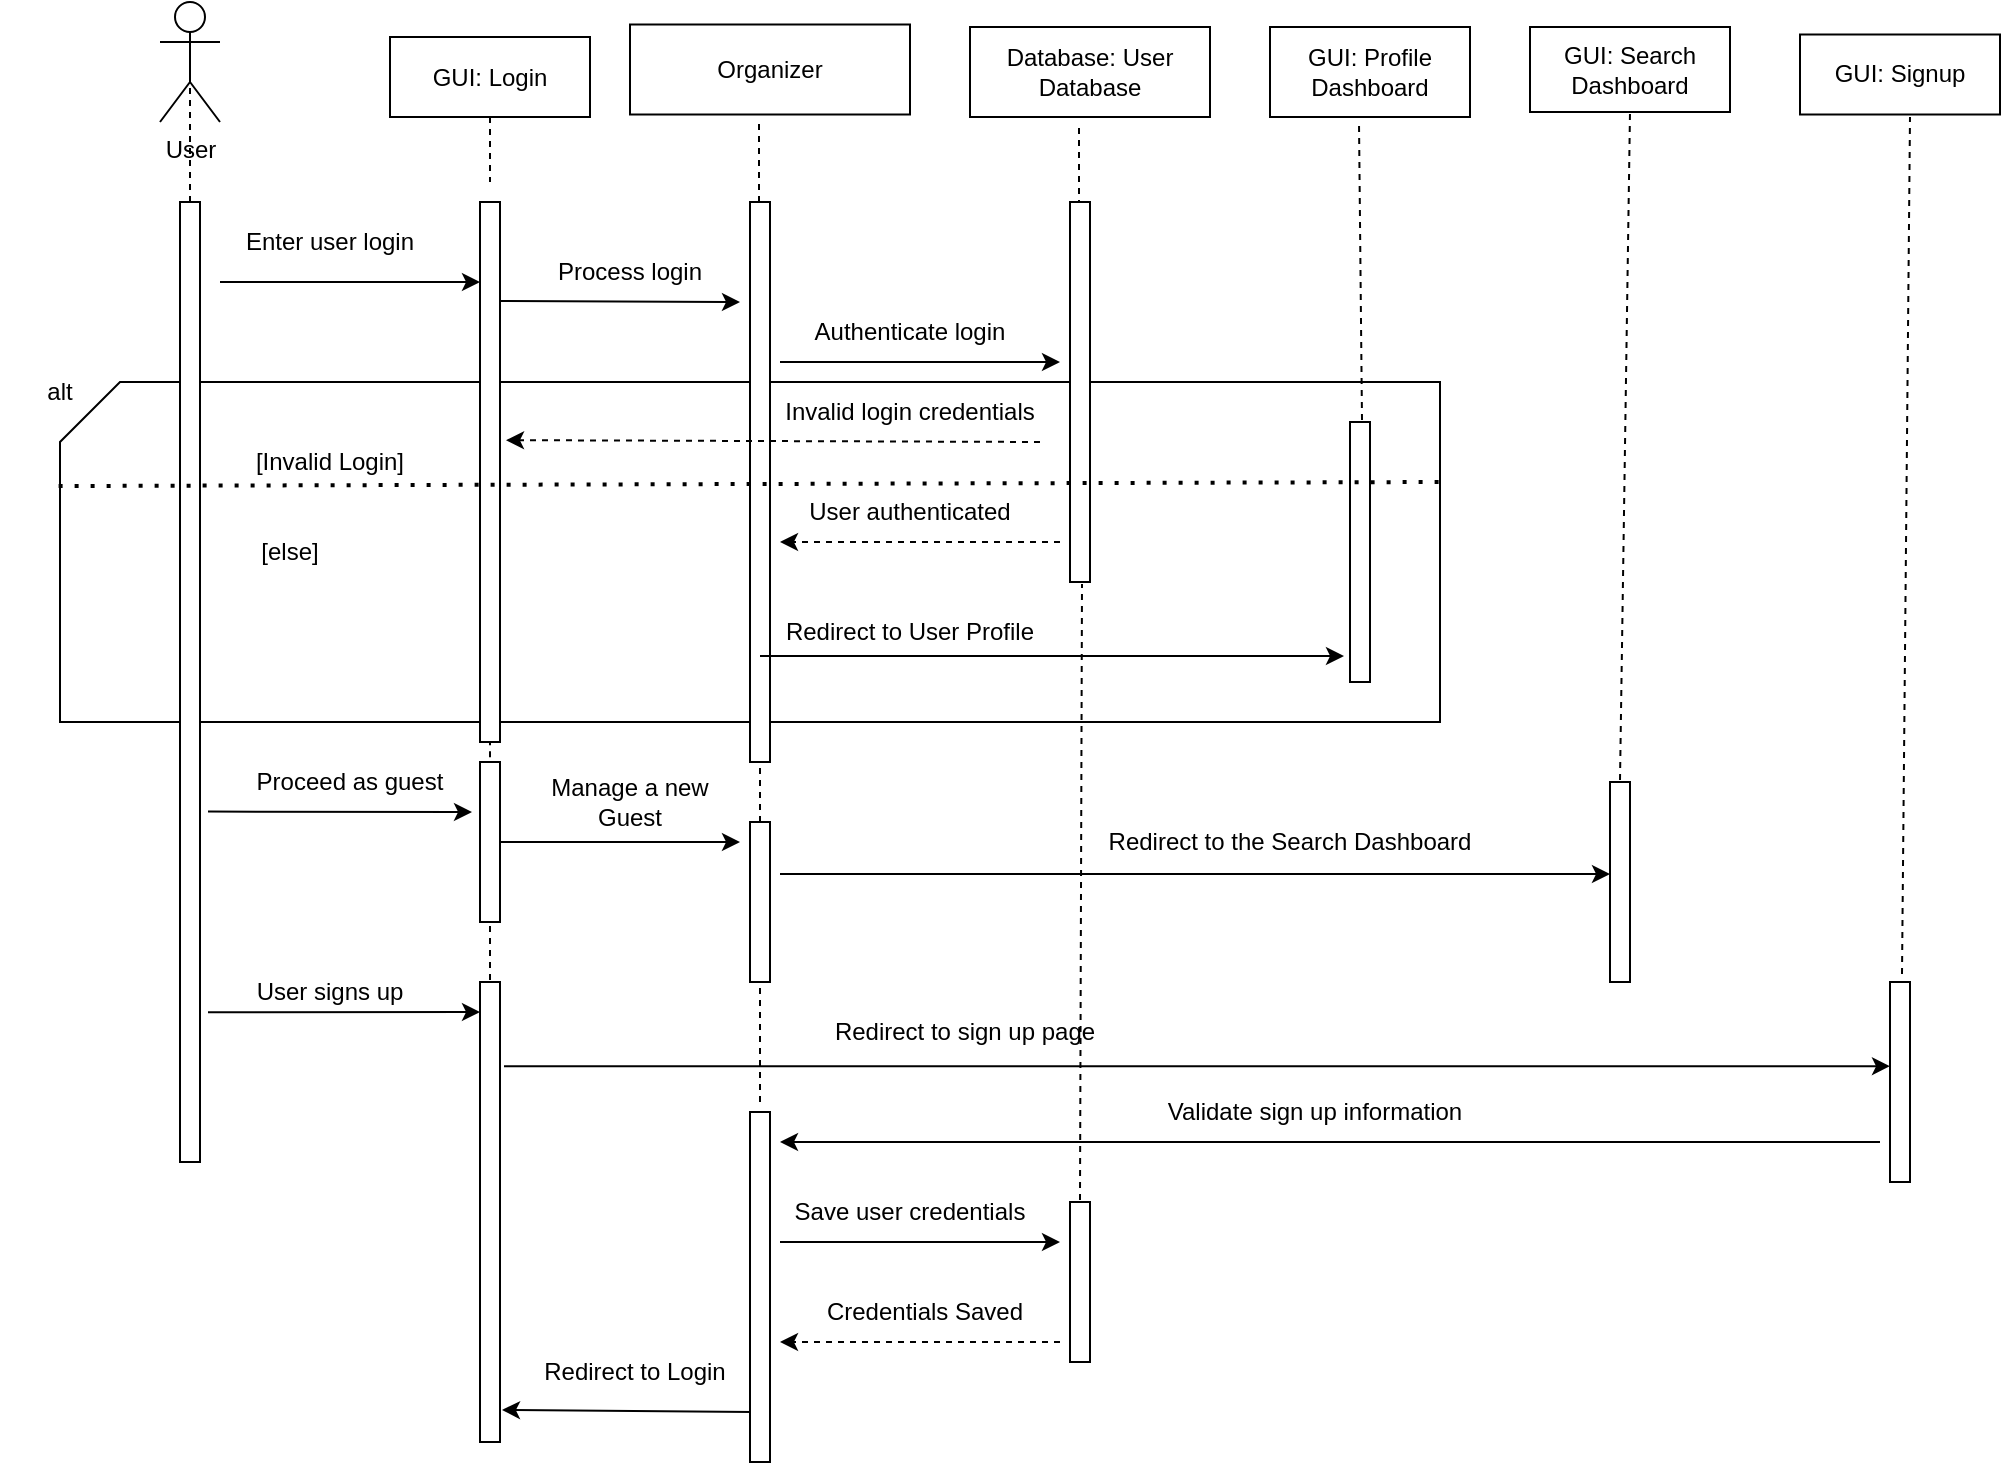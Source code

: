 <mxfile version="20.4.0" type="github" pages="2">
  <diagram id="auWGaBnTaMzGqyMl5fVQ" name="User Network">
    <mxGraphModel dx="3235" dy="1268" grid="1" gridSize="10" guides="1" tooltips="1" connect="1" arrows="1" fold="1" page="1" pageScale="1" pageWidth="850" pageHeight="1100" math="0" shadow="0">
      <root>
        <mxCell id="0" />
        <mxCell id="1" parent="0" />
        <mxCell id="kNAkijdVeyj8aL7doL9i-6" value="" style="shape=card;whiteSpace=wrap;html=1;" parent="1" vertex="1">
          <mxGeometry x="-20" y="380" width="690" height="170" as="geometry" />
        </mxCell>
        <mxCell id="Nt1JPrW0SRR3cpTZDE5n-19" value="" style="endArrow=none;dashed=1;html=1;rounded=0;" parent="1" edge="1">
          <mxGeometry width="50" height="50" relative="1" as="geometry">
            <mxPoint x="489.5" y="310" as="sourcePoint" />
            <mxPoint x="489.5" y="250" as="targetPoint" />
          </mxGeometry>
        </mxCell>
        <mxCell id="Ed9TAi_giEsIytwh8i9--12" value="" style="endArrow=none;dashed=1;html=1;rounded=0;entryX=0.5;entryY=0.5;entryDx=0;entryDy=0;entryPerimeter=0;" parent="1" target="Ed9TAi_giEsIytwh8i9--1" edge="1">
          <mxGeometry width="50" height="50" relative="1" as="geometry">
            <mxPoint x="45" y="290" as="sourcePoint" />
            <mxPoint x="580" y="400" as="targetPoint" />
          </mxGeometry>
        </mxCell>
        <mxCell id="Ed9TAi_giEsIytwh8i9--3" value="GUI: Login" style="rounded=0;whiteSpace=wrap;html=1;" parent="1" vertex="1">
          <mxGeometry x="145" y="207.5" width="100" height="40" as="geometry" />
        </mxCell>
        <mxCell id="Ed9TAi_giEsIytwh8i9--5" value="GUI: Profile Dashboard" style="rounded=0;whiteSpace=wrap;html=1;" parent="1" vertex="1">
          <mxGeometry x="585" y="202.5" width="100" height="45" as="geometry" />
        </mxCell>
        <mxCell id="Ed9TAi_giEsIytwh8i9--6" value="Organizer" style="rounded=0;whiteSpace=wrap;html=1;" parent="1" vertex="1">
          <mxGeometry x="265" y="201.25" width="140" height="45" as="geometry" />
        </mxCell>
        <mxCell id="Ed9TAi_giEsIytwh8i9--7" value="Database: User Database" style="rounded=0;whiteSpace=wrap;html=1;" parent="1" vertex="1">
          <mxGeometry x="435" y="202.5" width="120" height="45" as="geometry" />
        </mxCell>
        <mxCell id="Ed9TAi_giEsIytwh8i9--8" value="GUI: Search Dashboard" style="rounded=0;whiteSpace=wrap;html=1;" parent="1" vertex="1">
          <mxGeometry x="715" y="202.5" width="100" height="42.5" as="geometry" />
        </mxCell>
        <mxCell id="Ed9TAi_giEsIytwh8i9--1" value="User" style="shape=umlActor;verticalLabelPosition=bottom;verticalAlign=top;html=1;outlineConnect=0;" parent="1" vertex="1">
          <mxGeometry x="30" y="190" width="30" height="60" as="geometry" />
        </mxCell>
        <mxCell id="Ed9TAi_giEsIytwh8i9--13" value="" style="rounded=0;whiteSpace=wrap;html=1;" parent="1" vertex="1">
          <mxGeometry x="40" y="290" width="10" height="480" as="geometry" />
        </mxCell>
        <mxCell id="Ed9TAi_giEsIytwh8i9--17" value="" style="html=1;points=[];perimeter=orthogonalPerimeter;" parent="1" vertex="1">
          <mxGeometry x="190" y="290" width="10" height="270" as="geometry" />
        </mxCell>
        <mxCell id="Nt1JPrW0SRR3cpTZDE5n-8" value="" style="endArrow=classic;html=1;rounded=0;exitX=0;exitY=1;exitDx=0;exitDy=0;" parent="1" source="Nt1JPrW0SRR3cpTZDE5n-10" edge="1">
          <mxGeometry width="50" height="50" relative="1" as="geometry">
            <mxPoint x="370" y="580" as="sourcePoint" />
            <mxPoint x="190" y="330" as="targetPoint" />
          </mxGeometry>
        </mxCell>
        <mxCell id="Nt1JPrW0SRR3cpTZDE5n-10" value="Enter user login" style="text;html=1;strokeColor=none;fillColor=none;align=center;verticalAlign=middle;whiteSpace=wrap;rounded=0;" parent="1" vertex="1">
          <mxGeometry x="60" y="290" width="110" height="40" as="geometry" />
        </mxCell>
        <mxCell id="Nt1JPrW0SRR3cpTZDE5n-11" value="" style="endArrow=none;dashed=1;html=1;rounded=0;exitX=0.5;exitY=1;exitDx=0;exitDy=0;" parent="1" source="Ed9TAi_giEsIytwh8i9--3" edge="1">
          <mxGeometry width="50" height="50" relative="1" as="geometry">
            <mxPoint x="530" y="450" as="sourcePoint" />
            <mxPoint x="195" y="280" as="targetPoint" />
          </mxGeometry>
        </mxCell>
        <mxCell id="Nt1JPrW0SRR3cpTZDE5n-13" value="" style="html=1;points=[];perimeter=orthogonalPerimeter;" parent="1" vertex="1">
          <mxGeometry x="325" y="290" width="10" height="280" as="geometry" />
        </mxCell>
        <mxCell id="Nt1JPrW0SRR3cpTZDE5n-15" value="" style="endArrow=none;dashed=1;html=1;rounded=0;" parent="1" edge="1">
          <mxGeometry width="50" height="50" relative="1" as="geometry">
            <mxPoint x="329.5" y="290" as="sourcePoint" />
            <mxPoint x="329.5" y="250" as="targetPoint" />
          </mxGeometry>
        </mxCell>
        <mxCell id="Nt1JPrW0SRR3cpTZDE5n-16" value="" style="endArrow=classic;html=1;rounded=0;" parent="1" edge="1">
          <mxGeometry width="50" height="50" relative="1" as="geometry">
            <mxPoint x="200" y="339.5" as="sourcePoint" />
            <mxPoint x="320" y="340" as="targetPoint" />
          </mxGeometry>
        </mxCell>
        <mxCell id="Nt1JPrW0SRR3cpTZDE5n-17" value="Process login" style="text;html=1;strokeColor=none;fillColor=none;align=center;verticalAlign=middle;whiteSpace=wrap;rounded=0;" parent="1" vertex="1">
          <mxGeometry x="200" y="310" width="130" height="30" as="geometry" />
        </mxCell>
        <mxCell id="Nt1JPrW0SRR3cpTZDE5n-18" value="" style="html=1;points=[];perimeter=orthogonalPerimeter;" parent="1" vertex="1">
          <mxGeometry x="485" y="290" width="10" height="190" as="geometry" />
        </mxCell>
        <mxCell id="Nt1JPrW0SRR3cpTZDE5n-20" value="" style="endArrow=classic;html=1;rounded=0;exitX=0;exitY=1;exitDx=0;exitDy=0;" parent="1" source="Nt1JPrW0SRR3cpTZDE5n-21" edge="1">
          <mxGeometry width="50" height="50" relative="1" as="geometry">
            <mxPoint x="340" y="380" as="sourcePoint" />
            <mxPoint x="480" y="370" as="targetPoint" />
          </mxGeometry>
        </mxCell>
        <mxCell id="Nt1JPrW0SRR3cpTZDE5n-21" value="Authenticate login" style="text;html=1;strokeColor=none;fillColor=none;align=center;verticalAlign=middle;whiteSpace=wrap;rounded=0;" parent="1" vertex="1">
          <mxGeometry x="340" y="340" width="130" height="30" as="geometry" />
        </mxCell>
        <mxCell id="Nt1JPrW0SRR3cpTZDE5n-22" value="" style="endArrow=classic;html=1;rounded=0;dashed=1;" parent="1" edge="1">
          <mxGeometry width="50" height="50" relative="1" as="geometry">
            <mxPoint x="480" y="460" as="sourcePoint" />
            <mxPoint x="340" y="460" as="targetPoint" />
          </mxGeometry>
        </mxCell>
        <mxCell id="Nt1JPrW0SRR3cpTZDE5n-23" value="User authenticated" style="text;html=1;strokeColor=none;fillColor=none;align=center;verticalAlign=middle;whiteSpace=wrap;rounded=0;" parent="1" vertex="1">
          <mxGeometry x="340" y="430" width="130" height="30" as="geometry" />
        </mxCell>
        <mxCell id="Nt1JPrW0SRR3cpTZDE5n-24" value="" style="html=1;points=[];perimeter=orthogonalPerimeter;" parent="1" vertex="1">
          <mxGeometry x="625" y="400" width="10" height="130" as="geometry" />
        </mxCell>
        <mxCell id="Nt1JPrW0SRR3cpTZDE5n-25" value="" style="endArrow=classic;html=1;rounded=0;entryX=-0.3;entryY=0.9;entryDx=0;entryDy=0;entryPerimeter=0;" parent="1" target="Nt1JPrW0SRR3cpTZDE5n-24" edge="1">
          <mxGeometry width="50" height="50" relative="1" as="geometry">
            <mxPoint x="330" y="517" as="sourcePoint" />
            <mxPoint x="580" y="460" as="targetPoint" />
            <Array as="points" />
          </mxGeometry>
        </mxCell>
        <mxCell id="Nt1JPrW0SRR3cpTZDE5n-26" value="Redirect to User Profile" style="text;html=1;strokeColor=none;fillColor=none;align=center;verticalAlign=middle;whiteSpace=wrap;rounded=0;" parent="1" vertex="1">
          <mxGeometry x="340" y="490" width="130" height="30" as="geometry" />
        </mxCell>
        <mxCell id="kNAkijdVeyj8aL7doL9i-3" value="Invalid login credentials" style="text;html=1;strokeColor=none;fillColor=none;align=center;verticalAlign=middle;whiteSpace=wrap;rounded=0;" parent="1" vertex="1">
          <mxGeometry x="340" y="380" width="130" height="30" as="geometry" />
        </mxCell>
        <mxCell id="kNAkijdVeyj8aL7doL9i-5" value="" style="endArrow=classic;html=1;rounded=0;exitX=1;exitY=1;exitDx=0;exitDy=0;entryX=1.3;entryY=0.441;entryDx=0;entryDy=0;entryPerimeter=0;dashed=1;" parent="1" source="kNAkijdVeyj8aL7doL9i-3" target="Ed9TAi_giEsIytwh8i9--17" edge="1">
          <mxGeometry width="50" height="50" relative="1" as="geometry">
            <mxPoint x="530" y="510" as="sourcePoint" />
            <mxPoint x="580" y="460" as="targetPoint" />
          </mxGeometry>
        </mxCell>
        <mxCell id="kNAkijdVeyj8aL7doL9i-7" value="alt" style="text;html=1;strokeColor=none;fillColor=none;align=center;verticalAlign=middle;whiteSpace=wrap;rounded=0;" parent="1" vertex="1">
          <mxGeometry x="-50" y="370" width="60" height="30" as="geometry" />
        </mxCell>
        <mxCell id="kNAkijdVeyj8aL7doL9i-8" value="" style="endArrow=none;dashed=1;html=1;dashPattern=1 3;strokeWidth=2;rounded=0;exitX=-0.001;exitY=0.306;exitDx=0;exitDy=0;exitPerimeter=0;" parent="1" source="kNAkijdVeyj8aL7doL9i-6" edge="1">
          <mxGeometry width="50" height="50" relative="1" as="geometry">
            <mxPoint x="530" y="570" as="sourcePoint" />
            <mxPoint x="670" y="430" as="targetPoint" />
          </mxGeometry>
        </mxCell>
        <mxCell id="kNAkijdVeyj8aL7doL9i-9" value="[else]" style="text;html=1;strokeColor=none;fillColor=none;align=center;verticalAlign=middle;whiteSpace=wrap;rounded=0;" parent="1" vertex="1">
          <mxGeometry x="60" y="455" width="70" height="20" as="geometry" />
        </mxCell>
        <mxCell id="kNAkijdVeyj8aL7doL9i-10" value="[Invalid Login]" style="text;html=1;strokeColor=none;fillColor=none;align=center;verticalAlign=middle;whiteSpace=wrap;rounded=0;" parent="1" vertex="1">
          <mxGeometry x="70" y="410" width="90" height="20" as="geometry" />
        </mxCell>
        <mxCell id="kNAkijdVeyj8aL7doL9i-12" value="" style="html=1;points=[];perimeter=orthogonalPerimeter;" parent="1" vertex="1">
          <mxGeometry x="755" y="580" width="10" height="100" as="geometry" />
        </mxCell>
        <mxCell id="kNAkijdVeyj8aL7doL9i-13" value="" style="endArrow=none;dashed=1;html=1;rounded=0;entryX=0.5;entryY=1;entryDx=0;entryDy=0;exitX=0.5;exitY=-0.01;exitDx=0;exitDy=0;exitPerimeter=0;" parent="1" source="kNAkijdVeyj8aL7doL9i-12" target="Ed9TAi_giEsIytwh8i9--8" edge="1">
          <mxGeometry width="50" height="50" relative="1" as="geometry">
            <mxPoint x="530" y="570" as="sourcePoint" />
            <mxPoint x="580" y="520" as="targetPoint" />
          </mxGeometry>
        </mxCell>
        <mxCell id="kNAkijdVeyj8aL7doL9i-16" value="" style="endArrow=classic;html=1;rounded=0;exitX=1.4;exitY=0.635;exitDx=0;exitDy=0;exitPerimeter=0;entryX=-0.4;entryY=0.313;entryDx=0;entryDy=0;entryPerimeter=0;" parent="1" source="Ed9TAi_giEsIytwh8i9--13" target="kNAkijdVeyj8aL7doL9i-49" edge="1">
          <mxGeometry width="50" height="50" relative="1" as="geometry">
            <mxPoint x="530" y="570" as="sourcePoint" />
            <mxPoint x="580" y="520" as="targetPoint" />
          </mxGeometry>
        </mxCell>
        <mxCell id="kNAkijdVeyj8aL7doL9i-17" value="Proceed as guest" style="text;html=1;strokeColor=none;fillColor=none;align=center;verticalAlign=middle;whiteSpace=wrap;rounded=0;" parent="1" vertex="1">
          <mxGeometry x="70" y="560" width="110" height="40" as="geometry" />
        </mxCell>
        <mxCell id="kNAkijdVeyj8aL7doL9i-18" value="" style="endArrow=classic;html=1;rounded=0;exitX=1;exitY=0.782;exitDx=0;exitDy=0;exitPerimeter=0;" parent="1" edge="1">
          <mxGeometry width="50" height="50" relative="1" as="geometry">
            <mxPoint x="200" y="610" as="sourcePoint" />
            <mxPoint x="320" y="610" as="targetPoint" />
          </mxGeometry>
        </mxCell>
        <mxCell id="kNAkijdVeyj8aL7doL9i-19" value="Manage a new Guest" style="text;html=1;strokeColor=none;fillColor=none;align=center;verticalAlign=middle;whiteSpace=wrap;rounded=0;" parent="1" vertex="1">
          <mxGeometry x="210" y="570" width="110" height="40" as="geometry" />
        </mxCell>
        <mxCell id="kNAkijdVeyj8aL7doL9i-21" value="" style="endArrow=classic;html=1;rounded=0;entryX=0;entryY=0.46;entryDx=0;entryDy=0;entryPerimeter=0;" parent="1" target="kNAkijdVeyj8aL7doL9i-12" edge="1">
          <mxGeometry width="50" height="50" relative="1" as="geometry">
            <mxPoint x="340" y="626" as="sourcePoint" />
            <mxPoint x="580" y="520" as="targetPoint" />
          </mxGeometry>
        </mxCell>
        <mxCell id="kNAkijdVeyj8aL7doL9i-22" value="Redirect to the Search Dashboard" style="text;html=1;strokeColor=none;fillColor=none;align=center;verticalAlign=middle;whiteSpace=wrap;rounded=0;" parent="1" vertex="1">
          <mxGeometry x="475" y="590" width="240" height="40" as="geometry" />
        </mxCell>
        <mxCell id="kNAkijdVeyj8aL7doL9i-23" value="GUI: Signup" style="rounded=0;whiteSpace=wrap;html=1;" parent="1" vertex="1">
          <mxGeometry x="850" y="206.25" width="100" height="40" as="geometry" />
        </mxCell>
        <mxCell id="kNAkijdVeyj8aL7doL9i-14" value="" style="endArrow=none;dashed=1;html=1;rounded=0;exitX=0.6;exitY=-0.008;exitDx=0;exitDy=0;exitPerimeter=0;" parent="1" source="Nt1JPrW0SRR3cpTZDE5n-24" edge="1">
          <mxGeometry width="50" height="50" relative="1" as="geometry">
            <mxPoint x="629.5" y="310" as="sourcePoint" />
            <mxPoint x="629.5" y="250" as="targetPoint" />
          </mxGeometry>
        </mxCell>
        <mxCell id="kNAkijdVeyj8aL7doL9i-24" value="" style="html=1;points=[];perimeter=orthogonalPerimeter;" parent="1" vertex="1">
          <mxGeometry x="895" y="680" width="10" height="100" as="geometry" />
        </mxCell>
        <mxCell id="kNAkijdVeyj8aL7doL9i-25" value="" style="endArrow=none;dashed=1;html=1;rounded=0;entryX=0.5;entryY=1;entryDx=0;entryDy=0;exitX=0.6;exitY=-0.04;exitDx=0;exitDy=0;exitPerimeter=0;" parent="1" source="kNAkijdVeyj8aL7doL9i-24" edge="1">
          <mxGeometry width="50" height="50" relative="1" as="geometry">
            <mxPoint x="900" y="581.5" as="sourcePoint" />
            <mxPoint x="905" y="247.5" as="targetPoint" />
          </mxGeometry>
        </mxCell>
        <mxCell id="kNAkijdVeyj8aL7doL9i-26" value="" style="endArrow=classic;html=1;rounded=0;exitX=1.4;exitY=0.844;exitDx=0;exitDy=0;exitPerimeter=0;" parent="1" source="Ed9TAi_giEsIytwh8i9--13" edge="1">
          <mxGeometry width="50" height="50" relative="1" as="geometry">
            <mxPoint x="640" y="570" as="sourcePoint" />
            <mxPoint x="190" y="695" as="targetPoint" />
          </mxGeometry>
        </mxCell>
        <mxCell id="kNAkijdVeyj8aL7doL9i-27" value="User signs up" style="text;html=1;strokeColor=none;fillColor=none;align=center;verticalAlign=middle;whiteSpace=wrap;rounded=0;" parent="1" vertex="1">
          <mxGeometry x="60" y="670" width="110" height="30" as="geometry" />
        </mxCell>
        <mxCell id="kNAkijdVeyj8aL7doL9i-30" value="" style="endArrow=classic;html=1;rounded=0;exitX=1.2;exitY=0.183;exitDx=0;exitDy=0;exitPerimeter=0;" parent="1" source="kNAkijdVeyj8aL7doL9i-51" target="kNAkijdVeyj8aL7doL9i-24" edge="1">
          <mxGeometry width="50" height="50" relative="1" as="geometry">
            <mxPoint x="210" y="720" as="sourcePoint" />
            <mxPoint x="690" y="520" as="targetPoint" />
          </mxGeometry>
        </mxCell>
        <mxCell id="kNAkijdVeyj8aL7doL9i-31" value="Redirect to sign up page" style="text;html=1;strokeColor=none;fillColor=none;align=center;verticalAlign=middle;whiteSpace=wrap;rounded=0;" parent="1" vertex="1">
          <mxGeometry x="335" y="690" width="195" height="30" as="geometry" />
        </mxCell>
        <mxCell id="kNAkijdVeyj8aL7doL9i-32" value="" style="endArrow=classic;html=1;rounded=0;" parent="1" edge="1">
          <mxGeometry width="50" height="50" relative="1" as="geometry">
            <mxPoint x="890" y="760" as="sourcePoint" />
            <mxPoint x="340" y="760" as="targetPoint" />
          </mxGeometry>
        </mxCell>
        <mxCell id="kNAkijdVeyj8aL7doL9i-33" value="Validate sign up information" style="text;html=1;strokeColor=none;fillColor=none;align=center;verticalAlign=middle;whiteSpace=wrap;rounded=0;" parent="1" vertex="1">
          <mxGeometry x="510" y="730" width="195" height="30" as="geometry" />
        </mxCell>
        <mxCell id="kNAkijdVeyj8aL7doL9i-35" value="" style="html=1;points=[];perimeter=orthogonalPerimeter;" parent="1" vertex="1">
          <mxGeometry x="485" y="790" width="10" height="80" as="geometry" />
        </mxCell>
        <mxCell id="kNAkijdVeyj8aL7doL9i-36" value="" style="endArrow=none;dashed=1;html=1;rounded=0;entryX=0.6;entryY=1.005;entryDx=0;entryDy=0;entryPerimeter=0;exitX=0.5;exitY=-0.012;exitDx=0;exitDy=0;exitPerimeter=0;" parent="1" source="kNAkijdVeyj8aL7doL9i-35" target="Nt1JPrW0SRR3cpTZDE5n-18" edge="1">
          <mxGeometry width="50" height="50" relative="1" as="geometry">
            <mxPoint x="640" y="630" as="sourcePoint" />
            <mxPoint x="690" y="580" as="targetPoint" />
          </mxGeometry>
        </mxCell>
        <mxCell id="kNAkijdVeyj8aL7doL9i-37" value="" style="endArrow=classic;html=1;rounded=0;" parent="1" edge="1">
          <mxGeometry width="50" height="50" relative="1" as="geometry">
            <mxPoint x="340" y="810" as="sourcePoint" />
            <mxPoint x="480" y="810" as="targetPoint" />
            <Array as="points">
              <mxPoint x="430" y="810" />
            </Array>
          </mxGeometry>
        </mxCell>
        <mxCell id="kNAkijdVeyj8aL7doL9i-38" value="Save user credentials" style="text;html=1;strokeColor=none;fillColor=none;align=center;verticalAlign=middle;whiteSpace=wrap;rounded=0;" parent="1" vertex="1">
          <mxGeometry x="330" y="780" width="150" height="30" as="geometry" />
        </mxCell>
        <mxCell id="kNAkijdVeyj8aL7doL9i-39" value="" style="endArrow=classic;html=1;rounded=0;dashed=1;" parent="1" edge="1">
          <mxGeometry width="50" height="50" relative="1" as="geometry">
            <mxPoint x="480" y="860" as="sourcePoint" />
            <mxPoint x="340" y="860" as="targetPoint" />
          </mxGeometry>
        </mxCell>
        <mxCell id="kNAkijdVeyj8aL7doL9i-40" value="Credentials Saved" style="text;html=1;strokeColor=none;fillColor=none;align=center;verticalAlign=middle;whiteSpace=wrap;rounded=0;" parent="1" vertex="1">
          <mxGeometry x="360" y="830" width="105" height="30" as="geometry" />
        </mxCell>
        <mxCell id="kNAkijdVeyj8aL7doL9i-43" value="" style="endArrow=none;dashed=1;html=1;rounded=0;entryX=0.5;entryY=1.002;entryDx=0;entryDy=0;entryPerimeter=0;exitX=0.5;exitY=-0.03;exitDx=0;exitDy=0;exitPerimeter=0;startArrow=none;" parent="1" source="kNAkijdVeyj8aL7doL9i-49" target="Ed9TAi_giEsIytwh8i9--17" edge="1">
          <mxGeometry width="50" height="50" relative="1" as="geometry">
            <mxPoint x="640" y="650" as="sourcePoint" />
            <mxPoint x="690" y="600" as="targetPoint" />
          </mxGeometry>
        </mxCell>
        <mxCell id="kNAkijdVeyj8aL7doL9i-45" value="" style="endArrow=classic;html=1;rounded=0;entryX=1.1;entryY=0.74;entryDx=0;entryDy=0;entryPerimeter=0;exitX=0.1;exitY=0.857;exitDx=0;exitDy=0;exitPerimeter=0;" parent="1" source="kNAkijdVeyj8aL7doL9i-48" edge="1">
          <mxGeometry width="50" height="50" relative="1" as="geometry">
            <mxPoint x="320" y="900" as="sourcePoint" />
            <mxPoint x="201" y="894" as="targetPoint" />
            <Array as="points" />
          </mxGeometry>
        </mxCell>
        <mxCell id="kNAkijdVeyj8aL7doL9i-46" value="Redirect to Login" style="text;html=1;strokeColor=none;fillColor=none;align=center;verticalAlign=middle;whiteSpace=wrap;rounded=0;" parent="1" vertex="1">
          <mxGeometry x="215" y="860" width="105" height="30" as="geometry" />
        </mxCell>
        <mxCell id="kNAkijdVeyj8aL7doL9i-48" value="" style="html=1;points=[];perimeter=orthogonalPerimeter;" parent="1" vertex="1">
          <mxGeometry x="325" y="745" width="10" height="175" as="geometry" />
        </mxCell>
        <mxCell id="kNAkijdVeyj8aL7doL9i-49" value="" style="html=1;points=[];perimeter=orthogonalPerimeter;" parent="1" vertex="1">
          <mxGeometry x="190" y="570" width="10" height="80" as="geometry" />
        </mxCell>
        <mxCell id="kNAkijdVeyj8aL7doL9i-50" value="" style="endArrow=none;dashed=1;html=1;rounded=0;entryX=0.5;entryY=1.002;entryDx=0;entryDy=0;entryPerimeter=0;exitX=0.5;exitY=-0.03;exitDx=0;exitDy=0;exitPerimeter=0;" parent="1" target="kNAkijdVeyj8aL7doL9i-49" edge="1">
          <mxGeometry width="50" height="50" relative="1" as="geometry">
            <mxPoint x="195" y="817" as="sourcePoint" />
            <mxPoint x="195" y="560.54" as="targetPoint" />
          </mxGeometry>
        </mxCell>
        <mxCell id="kNAkijdVeyj8aL7doL9i-51" value="" style="html=1;points=[];perimeter=orthogonalPerimeter;" parent="1" vertex="1">
          <mxGeometry x="190" y="680" width="10" height="230" as="geometry" />
        </mxCell>
        <mxCell id="kNAkijdVeyj8aL7doL9i-53" value="" style="html=1;points=[];perimeter=orthogonalPerimeter;" parent="1" vertex="1">
          <mxGeometry x="325" y="600" width="10" height="80" as="geometry" />
        </mxCell>
        <mxCell id="kNAkijdVeyj8aL7doL9i-54" value="" style="endArrow=none;dashed=1;html=1;rounded=0;" parent="1" edge="1">
          <mxGeometry width="50" height="50" relative="1" as="geometry">
            <mxPoint x="330" y="600" as="sourcePoint" />
            <mxPoint x="330" y="571.04" as="targetPoint" />
          </mxGeometry>
        </mxCell>
        <mxCell id="kNAkijdVeyj8aL7doL9i-55" value="" style="endArrow=none;dashed=1;html=1;rounded=0;" parent="1" edge="1">
          <mxGeometry width="50" height="50" relative="1" as="geometry">
            <mxPoint x="330" y="740" as="sourcePoint" />
            <mxPoint x="330" y="680" as="targetPoint" />
          </mxGeometry>
        </mxCell>
      </root>
    </mxGraphModel>
  </diagram>
  <diagram id="ggalrYOEKrtbYjAPfq_-" name="Search">
    <mxGraphModel dx="1550" dy="824" grid="1" gridSize="10" guides="1" tooltips="1" connect="1" arrows="1" fold="1" page="1" pageScale="1" pageWidth="850" pageHeight="1100" math="0" shadow="0">
      <root>
        <mxCell id="0" />
        <mxCell id="1" parent="0" />
        <mxCell id="Fxg4rvH9RBcBndtOn9dj-1" value="Organizer" style="rounded=0;whiteSpace=wrap;html=1;" vertex="1" parent="1">
          <mxGeometry x="145" y="207.5" width="100" height="40" as="geometry" />
        </mxCell>
        <mxCell id="Fxg4rvH9RBcBndtOn9dj-3" value="Query: UserData" style="rounded=0;whiteSpace=wrap;html=1;" vertex="1" parent="1">
          <mxGeometry x="265" y="201.25" width="140" height="45" as="geometry" />
        </mxCell>
        <mxCell id="Fxg4rvH9RBcBndtOn9dj-4" value="Database: User Database" style="rounded=0;whiteSpace=wrap;html=1;" vertex="1" parent="1">
          <mxGeometry x="435" y="202.5" width="120" height="45" as="geometry" />
        </mxCell>
        <mxCell id="Fxg4rvH9RBcBndtOn9dj-6" value="User" style="shape=umlActor;verticalLabelPosition=bottom;verticalAlign=top;html=1;outlineConnect=0;" vertex="1" parent="1">
          <mxGeometry x="50" y="186.25" width="30" height="60" as="geometry" />
        </mxCell>
        <mxCell id="ATWCgVEBAgW6ZmoT1mIG-2" value="" style="endArrow=none;html=1;rounded=0;dashed=1;" edge="1" parent="1">
          <mxGeometry width="50" height="50" relative="1" as="geometry">
            <mxPoint x="64.5" y="320" as="sourcePoint" />
            <mxPoint x="64.5" y="270" as="targetPoint" />
          </mxGeometry>
        </mxCell>
        <mxCell id="ATWCgVEBAgW6ZmoT1mIG-3" value="" style="endArrow=none;html=1;rounded=0;dashed=1;" edge="1" parent="1">
          <mxGeometry width="50" height="50" relative="1" as="geometry">
            <mxPoint x="194.5" y="290" as="sourcePoint" />
            <mxPoint x="194.5" y="250" as="targetPoint" />
          </mxGeometry>
        </mxCell>
        <mxCell id="ATWCgVEBAgW6ZmoT1mIG-4" value="" style="endArrow=none;html=1;rounded=0;dashed=1;exitX=0.5;exitY=0;exitDx=0;exitDy=0;" edge="1" parent="1" source="ATWCgVEBAgW6ZmoT1mIG-14">
          <mxGeometry width="50" height="50" relative="1" as="geometry">
            <mxPoint x="335" y="290" as="sourcePoint" />
            <mxPoint x="335" y="250" as="targetPoint" />
          </mxGeometry>
        </mxCell>
        <mxCell id="ATWCgVEBAgW6ZmoT1mIG-5" value="" style="endArrow=none;html=1;rounded=0;dashed=1;startArrow=none;" edge="1" parent="1" source="pWM-xFGYdJpxBHmRUXMc-8">
          <mxGeometry width="50" height="50" relative="1" as="geometry">
            <mxPoint x="495" y="380" as="sourcePoint" />
            <mxPoint x="495" y="250" as="targetPoint" />
          </mxGeometry>
        </mxCell>
        <mxCell id="ATWCgVEBAgW6ZmoT1mIG-6" value="" style="rounded=0;whiteSpace=wrap;html=1;" vertex="1" parent="1">
          <mxGeometry x="60" y="290" width="10" height="160" as="geometry" />
        </mxCell>
        <mxCell id="ATWCgVEBAgW6ZmoT1mIG-9" value="" style="rounded=0;whiteSpace=wrap;html=1;" vertex="1" parent="1">
          <mxGeometry x="190" y="290" width="10" height="140" as="geometry" />
        </mxCell>
        <mxCell id="ATWCgVEBAgW6ZmoT1mIG-12" value="" style="endArrow=classic;html=1;rounded=0;entryX=1;entryY=1;entryDx=0;entryDy=0;exitX=1.2;exitY=0.147;exitDx=0;exitDy=0;exitPerimeter=0;" edge="1" parent="1" source="ATWCgVEBAgW6ZmoT1mIG-6" target="ATWCgVEBAgW6ZmoT1mIG-13">
          <mxGeometry width="50" height="50" relative="1" as="geometry">
            <mxPoint x="70" y="320" as="sourcePoint" />
            <mxPoint x="160" y="320" as="targetPoint" />
          </mxGeometry>
        </mxCell>
        <mxCell id="ATWCgVEBAgW6ZmoT1mIG-13" value="Requests user data" style="text;html=1;strokeColor=none;fillColor=none;align=center;verticalAlign=middle;whiteSpace=wrap;rounded=0;" vertex="1" parent="1">
          <mxGeometry x="80" y="280" width="110" height="30" as="geometry" />
        </mxCell>
        <mxCell id="ATWCgVEBAgW6ZmoT1mIG-14" value="" style="rounded=0;whiteSpace=wrap;html=1;" vertex="1" parent="1">
          <mxGeometry x="330" y="310" width="10" height="100" as="geometry" />
        </mxCell>
        <mxCell id="pWM-xFGYdJpxBHmRUXMc-1" value="" style="endArrow=classic;html=1;rounded=0;entryX=0;entryY=0.25;entryDx=0;entryDy=0;exitX=1.2;exitY=0.321;exitDx=0;exitDy=0;exitPerimeter=0;" edge="1" parent="1" source="ATWCgVEBAgW6ZmoT1mIG-9" target="ATWCgVEBAgW6ZmoT1mIG-14">
          <mxGeometry width="50" height="50" relative="1" as="geometry">
            <mxPoint x="200" y="343" as="sourcePoint" />
            <mxPoint x="270" y="340" as="targetPoint" />
          </mxGeometry>
        </mxCell>
        <mxCell id="pWM-xFGYdJpxBHmRUXMc-2" value="Manage query request" style="text;html=1;strokeColor=none;fillColor=none;align=center;verticalAlign=middle;whiteSpace=wrap;rounded=0;" vertex="1" parent="1">
          <mxGeometry x="220" y="310" width="100" height="20" as="geometry" />
        </mxCell>
        <mxCell id="pWM-xFGYdJpxBHmRUXMc-8" value="" style="rounded=0;whiteSpace=wrap;html=1;" vertex="1" parent="1">
          <mxGeometry x="490" y="330" width="10" height="70" as="geometry" />
        </mxCell>
        <mxCell id="DZYb6GRMJEyFYuWiTU3a-2" value="" style="endArrow=classic;html=1;rounded=0;entryX=-0.2;entryY=0.357;entryDx=0;entryDy=0;entryPerimeter=0;" edge="1" parent="1" target="pWM-xFGYdJpxBHmRUXMc-8">
          <mxGeometry width="50" height="50" relative="1" as="geometry">
            <mxPoint x="340" y="355" as="sourcePoint" />
            <mxPoint x="420" y="350" as="targetPoint" />
          </mxGeometry>
        </mxCell>
        <mxCell id="DZYb6GRMJEyFYuWiTU3a-4" value="Query user data" style="text;html=1;strokeColor=none;fillColor=none;align=center;verticalAlign=middle;whiteSpace=wrap;rounded=0;" vertex="1" parent="1">
          <mxGeometry x="375" y="330" width="100" height="20" as="geometry" />
        </mxCell>
        <mxCell id="DZYb6GRMJEyFYuWiTU3a-5" value="" style="endArrow=classic;html=1;rounded=0;entryX=1.4;entryY=0.69;entryDx=0;entryDy=0;entryPerimeter=0;" edge="1" parent="1" target="ATWCgVEBAgW6ZmoT1mIG-14">
          <mxGeometry width="50" height="50" relative="1" as="geometry">
            <mxPoint x="490" y="379" as="sourcePoint" />
            <mxPoint x="450" y="400" as="targetPoint" />
          </mxGeometry>
        </mxCell>
        <mxCell id="DZYb6GRMJEyFYuWiTU3a-6" value="User data" style="text;html=1;strokeColor=none;fillColor=none;align=center;verticalAlign=middle;whiteSpace=wrap;rounded=0;" vertex="1" parent="1">
          <mxGeometry x="375" y="360" width="100" height="20" as="geometry" />
        </mxCell>
        <mxCell id="DZYb6GRMJEyFYuWiTU3a-8" value="" style="endArrow=classic;html=1;rounded=0;entryX=1.4;entryY=0.69;entryDx=0;entryDy=0;entryPerimeter=0;" edge="1" parent="1">
          <mxGeometry width="50" height="50" relative="1" as="geometry">
            <mxPoint x="330" y="400" as="sourcePoint" />
            <mxPoint x="200" y="400" as="targetPoint" />
          </mxGeometry>
        </mxCell>
        <mxCell id="DZYb6GRMJEyFYuWiTU3a-9" value="Sorted user data" style="text;html=1;strokeColor=none;fillColor=none;align=center;verticalAlign=middle;whiteSpace=wrap;rounded=0;" vertex="1" parent="1">
          <mxGeometry x="220" y="380" width="100" height="20" as="geometry" />
        </mxCell>
        <mxCell id="DZYb6GRMJEyFYuWiTU3a-11" value="" style="endArrow=classic;html=1;rounded=0;entryX=1.4;entryY=0.69;entryDx=0;entryDy=0;entryPerimeter=0;exitX=-0.2;exitY=0.921;exitDx=0;exitDy=0;exitPerimeter=0;" edge="1" parent="1" source="ATWCgVEBAgW6ZmoT1mIG-9">
          <mxGeometry width="50" height="50" relative="1" as="geometry">
            <mxPoint x="216" y="420" as="sourcePoint" />
            <mxPoint x="70" y="420" as="targetPoint" />
          </mxGeometry>
        </mxCell>
        <mxCell id="DZYb6GRMJEyFYuWiTU3a-12" value="Display user data" style="text;html=1;strokeColor=none;fillColor=none;align=center;verticalAlign=middle;whiteSpace=wrap;rounded=0;" vertex="1" parent="1">
          <mxGeometry x="85" y="400" width="100" height="20" as="geometry" />
        </mxCell>
      </root>
    </mxGraphModel>
  </diagram>
</mxfile>

